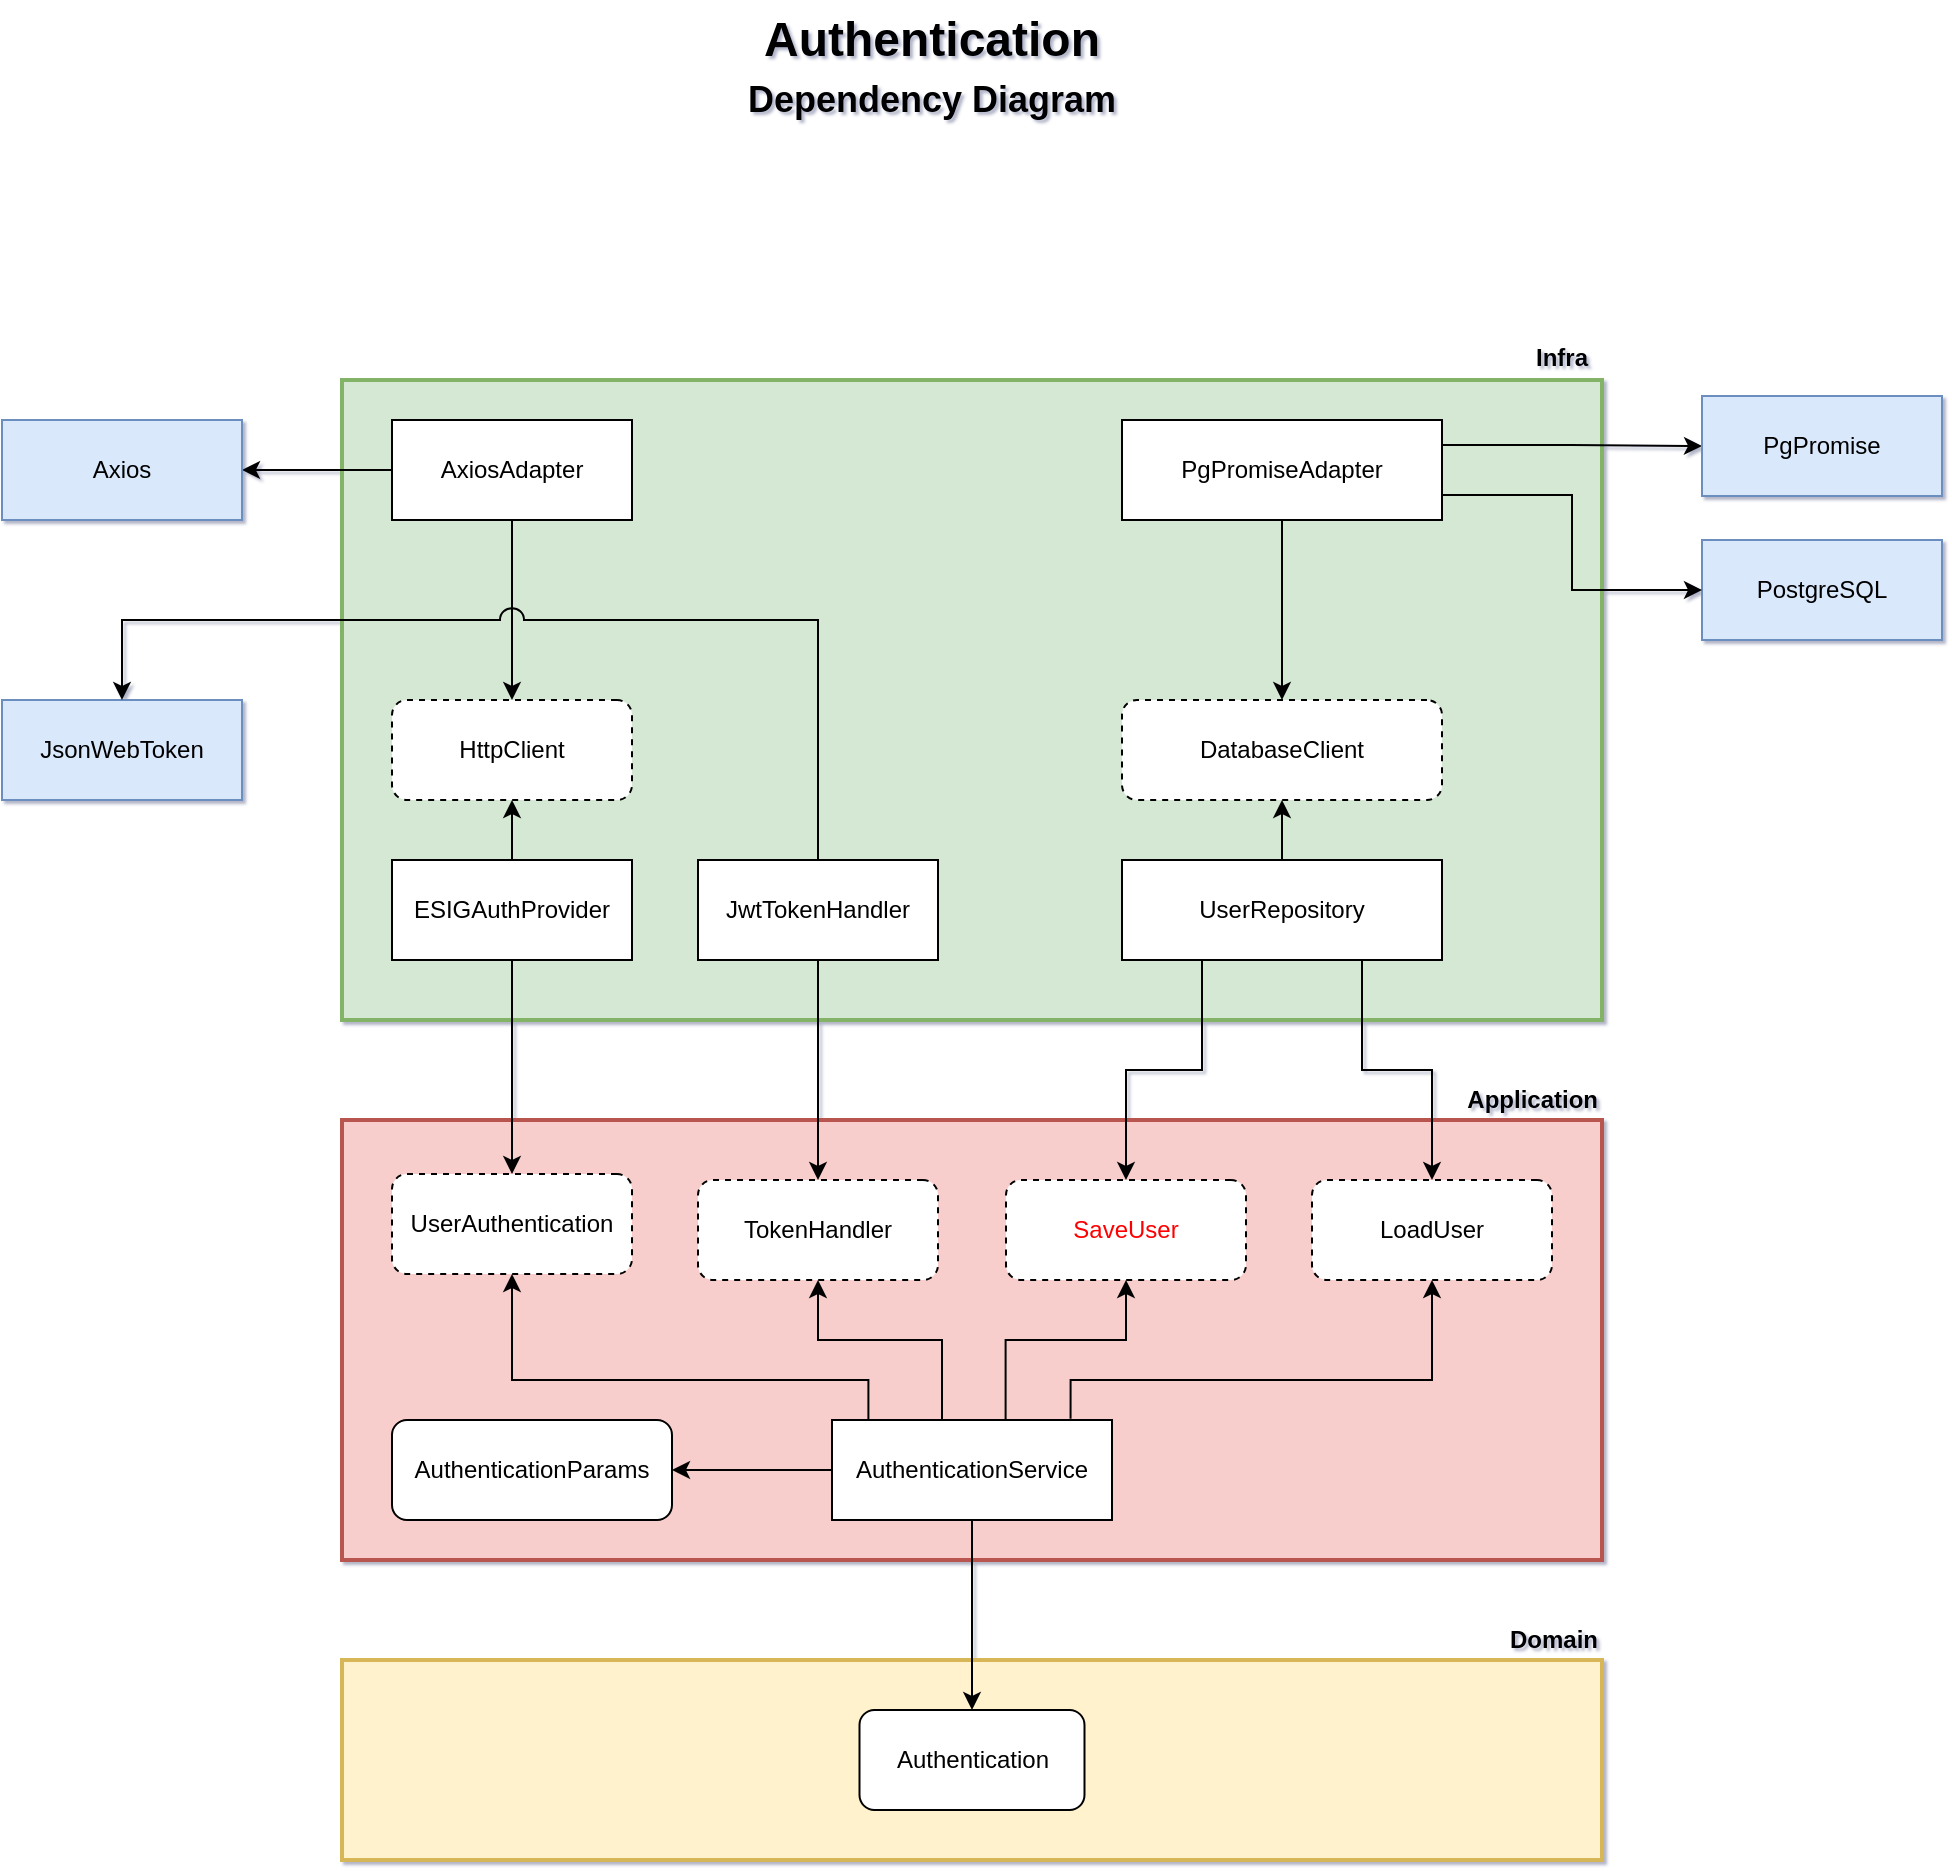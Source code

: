 <mxfile version="26.0.11">
  <diagram name="authentication" id="iyGZp5jmrZklqUcgRUE-">
    <mxGraphModel dx="1434" dy="786" grid="1" gridSize="10" guides="1" tooltips="1" connect="1" arrows="1" fold="1" page="1" pageScale="1" pageWidth="1169" pageHeight="1654" background="none" math="0" shadow="1">
      <root>
        <mxCell id="0" />
        <mxCell id="1" parent="0" />
        <mxCell id="yixODS26HITTkWKWrakN-14" value="" style="rounded=0;whiteSpace=wrap;html=1;strokeWidth=2;fillColor=#d5e8d4;strokeColor=#82b366;" parent="1" vertex="1">
          <mxGeometry x="290" y="230" width="630" height="320" as="geometry" />
        </mxCell>
        <mxCell id="gKhw4Je1qJ6hsbhi2J0A-1" value="" style="rounded=0;whiteSpace=wrap;html=1;strokeWidth=2;fillColor=#fff2cc;strokeColor=#d6b656;" parent="1" vertex="1">
          <mxGeometry x="290" y="870" width="630" height="100" as="geometry" />
        </mxCell>
        <mxCell id="gKhw4Je1qJ6hsbhi2J0A-2" value="&lt;b style=&quot;font-size: 12px;&quot;&gt;&lt;font style=&quot;font-size: 12px;&quot;&gt;Domain&lt;br&gt;&lt;/font&gt;&lt;/b&gt;" style="text;html=1;strokeColor=none;fillColor=none;align=right;verticalAlign=middle;whiteSpace=wrap;rounded=0;fontSize=12;" parent="1" vertex="1">
          <mxGeometry x="820" y="850" width="100" height="20" as="geometry" />
        </mxCell>
        <mxCell id="gKhw4Je1qJ6hsbhi2J0A-3" value="Authentication" style="rounded=1;whiteSpace=wrap;html=1;" parent="1" vertex="1">
          <mxGeometry x="548.75" y="895" width="112.5" height="50" as="geometry" />
        </mxCell>
        <mxCell id="LERfh-It_sYKTg9gHOGU-4" value="" style="rounded=0;whiteSpace=wrap;html=1;strokeWidth=2;fillColor=#f8ceccff;strokeColor=#b85450ff;" parent="1" vertex="1">
          <mxGeometry x="290" y="600" width="630" height="220" as="geometry" />
        </mxCell>
        <mxCell id="LERfh-It_sYKTg9gHOGU-5" value="Application" style="text;html=1;strokeColor=none;fillColor=none;align=right;verticalAlign=middle;whiteSpace=wrap;rounded=0;fontSize=12;fontStyle=1" parent="1" vertex="1">
          <mxGeometry x="820" y="580" width="100" height="20" as="geometry" />
        </mxCell>
        <mxCell id="LERfh-It_sYKTg9gHOGU-7" style="edgeStyle=orthogonalEdgeStyle;rounded=0;orthogonalLoop=1;jettySize=auto;html=1;entryX=0.5;entryY=0;entryDx=0;entryDy=0;" parent="1" source="LERfh-It_sYKTg9gHOGU-6" target="gKhw4Je1qJ6hsbhi2J0A-3" edge="1">
          <mxGeometry relative="1" as="geometry" />
        </mxCell>
        <mxCell id="LERfh-It_sYKTg9gHOGU-15" style="edgeStyle=orthogonalEdgeStyle;rounded=0;orthogonalLoop=1;jettySize=auto;html=1;entryX=0.5;entryY=1;entryDx=0;entryDy=0;exitX=0.38;exitY=0;exitDx=0;exitDy=0;exitPerimeter=0;" parent="1" source="LERfh-It_sYKTg9gHOGU-6" target="LERfh-It_sYKTg9gHOGU-11" edge="1">
          <mxGeometry relative="1" as="geometry">
            <Array as="points">
              <mxPoint x="590" y="750" />
              <mxPoint x="590" y="710" />
              <mxPoint x="528" y="710" />
            </Array>
          </mxGeometry>
        </mxCell>
        <mxCell id="LERfh-It_sYKTg9gHOGU-16" style="edgeStyle=orthogonalEdgeStyle;rounded=0;orthogonalLoop=1;jettySize=auto;html=1;entryX=0.5;entryY=1;entryDx=0;entryDy=0;exitX=0.62;exitY=0;exitDx=0;exitDy=0;exitPerimeter=0;" parent="1" source="LERfh-It_sYKTg9gHOGU-6" target="LERfh-It_sYKTg9gHOGU-12" edge="1">
          <mxGeometry relative="1" as="geometry">
            <Array as="points">
              <mxPoint x="622" y="710" />
              <mxPoint x="682" y="710" />
            </Array>
          </mxGeometry>
        </mxCell>
        <mxCell id="LERfh-It_sYKTg9gHOGU-17" style="edgeStyle=orthogonalEdgeStyle;rounded=0;orthogonalLoop=1;jettySize=auto;html=1;entryX=0.5;entryY=1;entryDx=0;entryDy=0;exitX=0.852;exitY=-0.013;exitDx=0;exitDy=0;exitPerimeter=0;" parent="1" source="LERfh-It_sYKTg9gHOGU-6" target="LERfh-It_sYKTg9gHOGU-13" edge="1">
          <mxGeometry relative="1" as="geometry">
            <Array as="points">
              <mxPoint x="654" y="730" />
              <mxPoint x="835" y="730" />
            </Array>
          </mxGeometry>
        </mxCell>
        <mxCell id="LERfh-It_sYKTg9gHOGU-49" style="edgeStyle=orthogonalEdgeStyle;rounded=0;orthogonalLoop=1;jettySize=auto;html=1;exitX=0.13;exitY=0;exitDx=0;exitDy=0;exitPerimeter=0;" parent="1" source="LERfh-It_sYKTg9gHOGU-6" target="LERfh-It_sYKTg9gHOGU-10" edge="1">
          <mxGeometry relative="1" as="geometry">
            <Array as="points">
              <mxPoint x="553" y="730" />
              <mxPoint x="375" y="730" />
            </Array>
          </mxGeometry>
        </mxCell>
        <mxCell id="f8sM9VXjZripW3BYhq5y-1" style="edgeStyle=orthogonalEdgeStyle;rounded=0;orthogonalLoop=1;jettySize=auto;html=1;" parent="1" source="LERfh-It_sYKTg9gHOGU-6" target="gKhw4Je1qJ6hsbhi2J0A-6" edge="1">
          <mxGeometry relative="1" as="geometry" />
        </mxCell>
        <mxCell id="LERfh-It_sYKTg9gHOGU-6" value="AuthenticationService" style="rounded=0;whiteSpace=wrap;html=1;glass=0;shadow=0;points=[[0,0,0,0,0],[0,0.25,0,0,0],[0,0.5,0,0,0],[0,0.75,0,0,0],[0,1,0,0,0],[0.13,0,0,0,0],[0.25,0,0,0,0],[0.25,1,0,0,0],[0.38,0,0,0,0],[0.5,0,0,0,0],[0.5,1,0,0,0],[0.62,0,0,0,0],[0.75,0,0,0,0],[0.75,1,0,0,0],[0.88,0,0,0,0],[1,0,0,0,0],[1,0.25,0,0,0],[1,0.5,0,0,0],[1,0.75,0,0,0],[1,1,0,0,0]];" parent="1" vertex="1">
          <mxGeometry x="535" y="750" width="140" height="50" as="geometry" />
        </mxCell>
        <mxCell id="LERfh-It_sYKTg9gHOGU-10" value="UserAuthentication" style="rounded=1;whiteSpace=wrap;html=1;flipH=1;dashed=1;" parent="1" vertex="1">
          <mxGeometry x="315" y="627" width="120" height="50" as="geometry" />
        </mxCell>
        <mxCell id="LERfh-It_sYKTg9gHOGU-11" value="TokenHandler" style="rounded=1;whiteSpace=wrap;html=1;dashed=1;flipH=1;" parent="1" vertex="1">
          <mxGeometry x="468" y="630" width="120" height="50" as="geometry" />
        </mxCell>
        <mxCell id="LERfh-It_sYKTg9gHOGU-12" value="SaveUser" style="rounded=1;whiteSpace=wrap;html=1;dashed=1;flipH=1;fontColor=light-dark(#FF0000,#EDEDED);labelBackgroundColor=none;" parent="1" vertex="1">
          <mxGeometry x="622" y="630" width="120" height="50" as="geometry" />
        </mxCell>
        <mxCell id="LERfh-It_sYKTg9gHOGU-13" value="LoadUser" style="rounded=1;whiteSpace=wrap;html=1;dashed=1;flipH=1;" parent="1" vertex="1">
          <mxGeometry x="775" y="630" width="120" height="50" as="geometry" />
        </mxCell>
        <mxCell id="LERfh-It_sYKTg9gHOGU-26" style="edgeStyle=orthogonalEdgeStyle;rounded=0;orthogonalLoop=1;jettySize=auto;html=1;exitX=0.5;exitY=1;exitDx=0;exitDy=0;exitPerimeter=0;" parent="1" source="u-mnAU9tdNBNZDLYJsx6-3" target="LERfh-It_sYKTg9gHOGU-11" edge="1">
          <mxGeometry relative="1" as="geometry">
            <mxPoint x="528" y="325" as="sourcePoint" />
          </mxGeometry>
        </mxCell>
        <mxCell id="LERfh-It_sYKTg9gHOGU-27" style="edgeStyle=orthogonalEdgeStyle;rounded=0;orthogonalLoop=1;jettySize=auto;html=1;exitX=0.25;exitY=1;exitDx=0;exitDy=0;exitPerimeter=0;" parent="1" source="u-mnAU9tdNBNZDLYJsx6-5" target="LERfh-It_sYKTg9gHOGU-12" edge="1">
          <mxGeometry relative="1" as="geometry">
            <mxPoint x="740" y="325" as="sourcePoint" />
          </mxGeometry>
        </mxCell>
        <mxCell id="LERfh-It_sYKTg9gHOGU-28" style="edgeStyle=orthogonalEdgeStyle;rounded=0;orthogonalLoop=1;jettySize=auto;html=1;exitX=0.75;exitY=1;exitDx=0;exitDy=0;exitPerimeter=0;" parent="1" source="u-mnAU9tdNBNZDLYJsx6-5" target="LERfh-It_sYKTg9gHOGU-13" edge="1">
          <mxGeometry relative="1" as="geometry">
            <mxPoint x="800" y="320" as="sourcePoint" />
          </mxGeometry>
        </mxCell>
        <mxCell id="LERfh-It_sYKTg9gHOGU-25" style="edgeStyle=orthogonalEdgeStyle;rounded=0;orthogonalLoop=1;jettySize=auto;html=1;entryX=0.5;entryY=0;entryDx=0;entryDy=0;exitX=0.5;exitY=1;exitDx=0;exitDy=0;exitPerimeter=0;" parent="1" source="u-mnAU9tdNBNZDLYJsx6-2" target="LERfh-It_sYKTg9gHOGU-10" edge="1">
          <mxGeometry relative="1" as="geometry">
            <mxPoint x="375" y="325" as="sourcePoint" />
          </mxGeometry>
        </mxCell>
        <mxCell id="LERfh-It_sYKTg9gHOGU-30" style="edgeStyle=orthogonalEdgeStyle;rounded=0;orthogonalLoop=1;jettySize=auto;html=1;entryX=0.5;entryY=1;entryDx=0;entryDy=0;exitX=0.5;exitY=0;exitDx=0;exitDy=0;exitPerimeter=0;" parent="1" source="u-mnAU9tdNBNZDLYJsx6-2" target="LERfh-It_sYKTg9gHOGU-29" edge="1">
          <mxGeometry relative="1" as="geometry">
            <mxPoint x="375" y="275" as="sourcePoint" />
          </mxGeometry>
        </mxCell>
        <mxCell id="LERfh-It_sYKTg9gHOGU-29" value="HttpClient" style="rounded=1;whiteSpace=wrap;html=1;dashed=1;flipH=1;" parent="1" vertex="1">
          <mxGeometry x="315" y="390" width="120" height="50" as="geometry" />
        </mxCell>
        <mxCell id="LERfh-It_sYKTg9gHOGU-32" style="edgeStyle=orthogonalEdgeStyle;rounded=0;orthogonalLoop=1;jettySize=auto;html=1;exitX=0.5;exitY=1;exitDx=0;exitDy=0;exitPerimeter=0;" parent="1" source="u-mnAU9tdNBNZDLYJsx6-1" target="LERfh-It_sYKTg9gHOGU-29" edge="1">
          <mxGeometry relative="1" as="geometry">
            <mxPoint x="375" y="140" as="sourcePoint" />
          </mxGeometry>
        </mxCell>
        <mxCell id="LERfh-It_sYKTg9gHOGU-34" style="edgeStyle=orthogonalEdgeStyle;rounded=0;orthogonalLoop=1;jettySize=auto;html=1;entryX=1;entryY=0.5;entryDx=0;entryDy=0;exitX=0;exitY=0.5;exitDx=0;exitDy=0;exitPerimeter=0;" parent="1" source="u-mnAU9tdNBNZDLYJsx6-1" target="LERfh-It_sYKTg9gHOGU-33" edge="1">
          <mxGeometry relative="1" as="geometry">
            <mxPoint x="310" y="115" as="sourcePoint" />
          </mxGeometry>
        </mxCell>
        <mxCell id="LERfh-It_sYKTg9gHOGU-33" value="Axios" style="rounded=0;whiteSpace=wrap;html=1;glass=0;shadow=0;fillColor=#dae8fc;strokeColor=#6c8ebf;" parent="1" vertex="1">
          <mxGeometry x="120" y="250" width="120" height="50" as="geometry" />
        </mxCell>
        <mxCell id="LERfh-It_sYKTg9gHOGU-35" value="PostgreSQL" style="rounded=0;whiteSpace=wrap;html=1;glass=0;shadow=0;fillColor=#dae8fc;strokeColor=#6c8ebf;" parent="1" vertex="1">
          <mxGeometry x="970" y="310" width="120" height="50" as="geometry" />
        </mxCell>
        <mxCell id="LERfh-It_sYKTg9gHOGU-36" value="JsonWebToken" style="rounded=0;whiteSpace=wrap;html=1;glass=0;shadow=0;fillColor=#dae8fc;strokeColor=#6c8ebf;" parent="1" vertex="1">
          <mxGeometry x="120" y="390" width="120" height="50" as="geometry" />
        </mxCell>
        <mxCell id="LERfh-It_sYKTg9gHOGU-66" value="Authentication" style="text;html=1;strokeColor=none;fillColor=none;align=center;verticalAlign=middle;whiteSpace=wrap;rounded=0;fontSize=24;fontStyle=1" parent="1" vertex="1">
          <mxGeometry x="360" y="40" width="450" height="40" as="geometry" />
        </mxCell>
        <mxCell id="LERfh-It_sYKTg9gHOGU-67" value="Dependency Diagram" style="text;html=1;strokeColor=none;fillColor=none;align=center;verticalAlign=middle;whiteSpace=wrap;rounded=0;fontSize=18;fontStyle=1" parent="1" vertex="1">
          <mxGeometry x="365" y="70" width="440" height="40" as="geometry" />
        </mxCell>
        <mxCell id="u-mnAU9tdNBNZDLYJsx6-1" value="AxiosAdapter" style="rounded=0;whiteSpace=wrap;html=1;glass=0;shadow=0;points=[[0,0,0,0,0],[0,0.25,0,0,0],[0,0.5,0,0,0],[0,0.75,0,0,0],[0,1,0,0,0],[0.13,0,0,0,0],[0.25,0,0,0,0],[0.25,1,0,0,0],[0.38,0,0,0,0],[0.5,0,0,0,0],[0.5,1,0,0,0],[0.62,0,0,0,0],[0.75,0,0,0,0],[0.75,1,0,0,0],[0.88,0,0,0,0],[1,0,0,0,0],[1,0.25,0,0,0],[1,0.5,0,0,0],[1,0.75,0,0,0],[1,1,0,0,0]];" parent="1" vertex="1">
          <mxGeometry x="315" y="250" width="120" height="50" as="geometry" />
        </mxCell>
        <mxCell id="u-mnAU9tdNBNZDLYJsx6-2" value="ESIGAuthProvider" style="rounded=0;whiteSpace=wrap;html=1;glass=0;shadow=0;points=[[0,0,0,0,0],[0,0.25,0,0,0],[0,0.5,0,0,0],[0,0.75,0,0,0],[0,1,0,0,0],[0.13,0,0,0,0],[0.25,0,0,0,0],[0.25,1,0,0,0],[0.38,0,0,0,0],[0.5,0,0,0,0],[0.5,1,0,0,0],[0.62,0,0,0,0],[0.75,0,0,0,0],[0.75,1,0,0,0],[0.88,0,0,0,0],[1,0,0,0,0],[1,0.25,0,0,0],[1,0.5,0,0,0],[1,0.75,0,0,0],[1,1,0,0,0]];" parent="1" vertex="1">
          <mxGeometry x="315" y="470" width="120" height="50" as="geometry" />
        </mxCell>
        <mxCell id="u-mnAU9tdNBNZDLYJsx6-3" value="Jwt&lt;span style=&quot;background-color: initial;&quot;&gt;TokenHandler&lt;/span&gt;" style="rounded=0;whiteSpace=wrap;html=1;glass=0;shadow=0;points=[[0,0,0,0,0],[0,0.25,0,0,0],[0,0.5,0,0,0],[0,0.75,0,0,0],[0,1,0,0,0],[0.13,0,0,0,0],[0.25,0,0,0,0],[0.25,1,0,0,0],[0.38,0,0,0,0],[0.5,0,0,0,0],[0.5,1,0,0,0],[0.62,0,0,0,0],[0.75,0,0,0,0],[0.75,1,0,0,0],[0.88,0,0,0,0],[1,0,0,0,0],[1,0.25,0,0,0],[1,0.5,0,0,0],[1,0.75,0,0,0],[1,1,0,0,0]];" parent="1" vertex="1">
          <mxGeometry x="468" y="470" width="120" height="50" as="geometry" />
        </mxCell>
        <mxCell id="yixODS26HITTkWKWrakN-21" style="edgeStyle=orthogonalEdgeStyle;rounded=0;orthogonalLoop=1;jettySize=auto;html=1;" parent="1" source="u-mnAU9tdNBNZDLYJsx6-5" target="yixODS26HITTkWKWrakN-17" edge="1">
          <mxGeometry relative="1" as="geometry" />
        </mxCell>
        <mxCell id="u-mnAU9tdNBNZDLYJsx6-5" value="UserRepository" style="rounded=0;whiteSpace=wrap;html=1;glass=0;shadow=0;points=[[0,0,0,0,0],[0,0.25,0,0,0],[0,0.5,0,0,0],[0,0.75,0,0,0],[0,1,0,0,0],[0.13,0,0,0,0],[0.25,0,0,0,0],[0.25,1,0,0,0],[0.38,0,0,0,0],[0.5,0,0,0,0],[0.5,1,0,0,0],[0.62,0,0,0,0],[0.75,0,0,0,0],[0.75,1,0,0,0],[0.88,0,0,0,0],[1,0,0,0,0],[1,0.25,0,0,0],[1,0.5,0,0,0],[1,0.75,0,0,0],[1,1,0,0,0]];" parent="1" vertex="1">
          <mxGeometry x="680" y="470" width="160" height="50" as="geometry" />
        </mxCell>
        <mxCell id="yixODS26HITTkWKWrakN-15" value="Infra" style="text;html=1;strokeColor=none;fillColor=none;align=right;verticalAlign=middle;whiteSpace=wrap;rounded=0;fontSize=12;fontStyle=1" parent="1" vertex="1">
          <mxGeometry x="805" y="209" width="110" height="20" as="geometry" />
        </mxCell>
        <mxCell id="yixODS26HITTkWKWrakN-18" style="edgeStyle=orthogonalEdgeStyle;rounded=0;orthogonalLoop=1;jettySize=auto;html=1;" parent="1" source="yixODS26HITTkWKWrakN-16" target="yixODS26HITTkWKWrakN-17" edge="1">
          <mxGeometry relative="1" as="geometry" />
        </mxCell>
        <mxCell id="yixODS26HITTkWKWrakN-20" style="edgeStyle=orthogonalEdgeStyle;rounded=0;orthogonalLoop=1;jettySize=auto;html=1;entryX=0;entryY=0.5;entryDx=0;entryDy=0;exitX=1;exitY=0.75;exitDx=0;exitDy=0;exitPerimeter=0;" parent="1" source="yixODS26HITTkWKWrakN-16" target="LERfh-It_sYKTg9gHOGU-35" edge="1">
          <mxGeometry relative="1" as="geometry" />
        </mxCell>
        <mxCell id="f8sM9VXjZripW3BYhq5y-3" style="edgeStyle=orthogonalEdgeStyle;rounded=0;orthogonalLoop=1;jettySize=auto;html=1;exitX=1;exitY=0.25;exitDx=0;exitDy=0;exitPerimeter=0;" parent="1" source="yixODS26HITTkWKWrakN-16" target="f8sM9VXjZripW3BYhq5y-2" edge="1">
          <mxGeometry relative="1" as="geometry" />
        </mxCell>
        <mxCell id="yixODS26HITTkWKWrakN-16" value="PgPromiseAdapter" style="rounded=0;whiteSpace=wrap;html=1;glass=0;shadow=0;points=[[0,0,0,0,0],[0,0.25,0,0,0],[0,0.5,0,0,0],[0,0.75,0,0,0],[0,1,0,0,0],[0.13,0,0,0,0],[0.25,0,0,0,0],[0.25,1,0,0,0],[0.38,0,0,0,0],[0.5,0,0,0,0],[0.5,1,0,0,0],[0.62,0,0,0,0],[0.75,0,0,0,0],[0.75,1,0,0,0],[0.88,0,0,0,0],[1,0,0,0,0],[1,0.25,0,0,0],[1,0.5,0,0,0],[1,0.75,0,0,0],[1,1,0,0,0]];" parent="1" vertex="1">
          <mxGeometry x="680" y="250" width="160" height="50" as="geometry" />
        </mxCell>
        <mxCell id="yixODS26HITTkWKWrakN-17" value="DatabaseClient" style="rounded=1;whiteSpace=wrap;html=1;dashed=1;flipH=1;" parent="1" vertex="1">
          <mxGeometry x="680" y="390" width="160" height="50" as="geometry" />
        </mxCell>
        <mxCell id="LERfh-It_sYKTg9gHOGU-41" style="edgeStyle=orthogonalEdgeStyle;rounded=0;orthogonalLoop=1;jettySize=auto;html=1;entryX=0.5;entryY=0;entryDx=0;entryDy=0;strokeColor=#000000;jumpStyle=arc;jumpSize=12;" parent="1" source="u-mnAU9tdNBNZDLYJsx6-3" target="LERfh-It_sYKTg9gHOGU-36" edge="1">
          <mxGeometry relative="1" as="geometry">
            <mxPoint x="528" y="270" as="sourcePoint" />
            <Array as="points">
              <mxPoint x="528" y="350" />
              <mxPoint x="180" y="350" />
            </Array>
          </mxGeometry>
        </mxCell>
        <mxCell id="gKhw4Je1qJ6hsbhi2J0A-6" value="AuthenticationParams" style="rounded=1;whiteSpace=wrap;html=1;glass=0;shadow=0;" parent="1" vertex="1">
          <mxGeometry x="315" y="750" width="140" height="50" as="geometry" />
        </mxCell>
        <mxCell id="f8sM9VXjZripW3BYhq5y-2" value="PgPromise" style="rounded=0;whiteSpace=wrap;html=1;glass=0;shadow=0;fillColor=#dae8fc;strokeColor=#6c8ebf;" parent="1" vertex="1">
          <mxGeometry x="970" y="238" width="120" height="50" as="geometry" />
        </mxCell>
      </root>
    </mxGraphModel>
  </diagram>
</mxfile>
